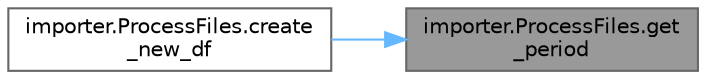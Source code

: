 digraph "importer.ProcessFiles.get_period"
{
 // LATEX_PDF_SIZE
  bgcolor="transparent";
  edge [fontname=Helvetica,fontsize=10,labelfontname=Helvetica,labelfontsize=10];
  node [fontname=Helvetica,fontsize=10,shape=box,height=0.2,width=0.4];
  rankdir="RL";
  Node1 [id="Node000001",label="importer.ProcessFiles.get\l_period",height=0.2,width=0.4,color="gray40", fillcolor="grey60", style="filled", fontcolor="black",tooltip=" "];
  Node1 -> Node2 [id="edge1_Node000001_Node000002",dir="back",color="steelblue1",style="solid",tooltip=" "];
  Node2 [id="Node000002",label="importer.ProcessFiles.create\l_new_df",height=0.2,width=0.4,color="grey40", fillcolor="white", style="filled",URL="$namespaceimporter_1_1_process_files.html#a1f2ae01869726e78c97cb8e1da4cf0ec",tooltip=" "];
}

